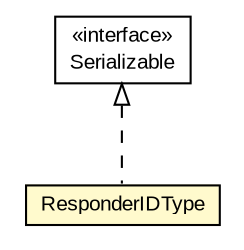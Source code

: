 #!/usr/local/bin/dot
#
# Class diagram 
# Generated by UMLGraph version R5_6-24-gf6e263 (http://www.umlgraph.org/)
#

digraph G {
	edge [fontname="arial",fontsize=10,labelfontname="arial",labelfontsize=10];
	node [fontname="arial",fontsize=10,shape=plaintext];
	nodesep=0.25;
	ranksep=0.5;
	// eu.europa.esig.jaxb.xades.ResponderIDType
	c563532 [label=<<table title="eu.europa.esig.jaxb.xades.ResponderIDType" border="0" cellborder="1" cellspacing="0" cellpadding="2" port="p" bgcolor="lemonChiffon" href="./ResponderIDType.html">
		<tr><td><table border="0" cellspacing="0" cellpadding="1">
<tr><td align="center" balign="center"> ResponderIDType </td></tr>
		</table></td></tr>
		</table>>, URL="./ResponderIDType.html", fontname="arial", fontcolor="black", fontsize=10.0];
	//eu.europa.esig.jaxb.xades.ResponderIDType implements java.io.Serializable
	c563769:p -> c563532:p [dir=back,arrowtail=empty,style=dashed];
	// java.io.Serializable
	c563769 [label=<<table title="java.io.Serializable" border="0" cellborder="1" cellspacing="0" cellpadding="2" port="p" href="http://java.sun.com/j2se/1.4.2/docs/api/java/io/Serializable.html">
		<tr><td><table border="0" cellspacing="0" cellpadding="1">
<tr><td align="center" balign="center"> &#171;interface&#187; </td></tr>
<tr><td align="center" balign="center"> Serializable </td></tr>
		</table></td></tr>
		</table>>, URL="http://java.sun.com/j2se/1.4.2/docs/api/java/io/Serializable.html", fontname="arial", fontcolor="black", fontsize=10.0];
}

